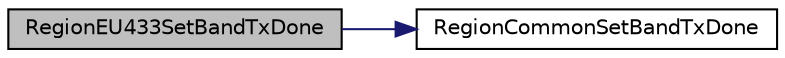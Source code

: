 digraph "RegionEU433SetBandTxDone"
{
  edge [fontname="Helvetica",fontsize="10",labelfontname="Helvetica",labelfontsize="10"];
  node [fontname="Helvetica",fontsize="10",shape=record];
  rankdir="LR";
  Node94 [label="RegionEU433SetBandTxDone",height=0.2,width=0.4,color="black", fillcolor="grey75", style="filled", fontcolor="black"];
  Node94 -> Node95 [color="midnightblue",fontsize="10",style="solid"];
  Node95 [label="RegionCommonSetBandTxDone",height=0.2,width=0.4,color="black", fillcolor="white", style="filled",URL="$group___r_e_g_i_o_n_c_o_m_m_o_n.html#ga491dea5590228a0cd33affd71743779c",tooltip="Sets the last tx done property. This is a generic function and valid for all regions. "];
}
